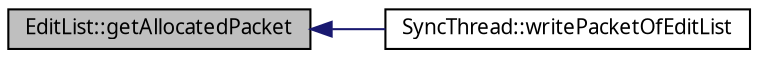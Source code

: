 digraph G
{
  edge [fontname="FreeSans.ttf",fontsize="10",labelfontname="FreeSans.ttf",labelfontsize="10"];
  node [fontname="FreeSans.ttf",fontsize="10",shape=record];
  rankdir=LR;
  Node1 [label="EditList::getAllocatedPacket",height=0.2,width=0.4,color="black", fillcolor="grey75", style="filled" fontcolor="black"];
  Node1 -> Node2 [dir=back,color="midnightblue",fontsize="10",style="solid",fontname="FreeSans.ttf"];
  Node2 [label="SyncThread::writePacketOfEditList",height=0.2,width=0.4,color="black", fillcolor="white", style="filled",URL="$class_sync_thread.html#ae2a92c2744e665d492f43130757453da"];
}
